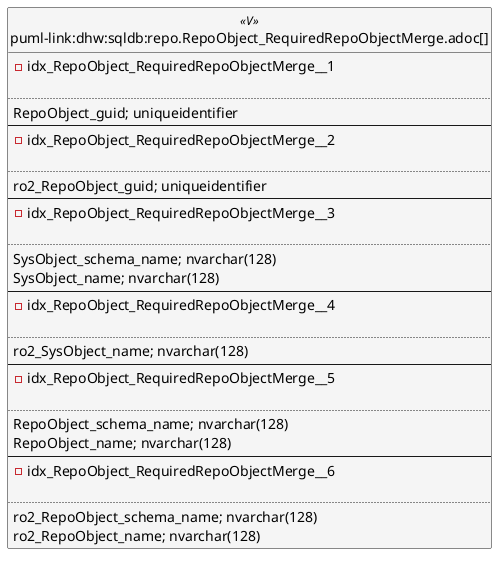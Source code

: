 @startuml
left to right direction
'top to bottom direction
hide circle
'avoide "." issues:
set namespaceSeparator none


skinparam class {
  BackgroundColor White
  BackgroundColor<<FN>> Yellow
  BackgroundColor<<FS>> Yellow
  BackgroundColor<<FT>> LightGray
  BackgroundColor<<IF>> Yellow
  BackgroundColor<<IS>> Yellow
  BackgroundColor<<P>> Aqua
  BackgroundColor<<PC>> Aqua
  BackgroundColor<<SN>> Yellow
  BackgroundColor<<SO>> SlateBlue
  BackgroundColor<<TF>> LightGray
  BackgroundColor<<TR>> Tomato
  BackgroundColor<<U>> White
  BackgroundColor<<V>> WhiteSmoke
  BackgroundColor<<X>> Aqua
  BackgroundColor<<external>> AliceBlue
}


entity "puml-link:dhw:sqldb:repo.RepoObject_RequiredRepoObjectMerge.adoc[]" as repo.RepoObject_RequiredRepoObjectMerge << V >> {
- idx_RepoObject_RequiredRepoObjectMerge__1

..
RepoObject_guid; uniqueidentifier
--
- idx_RepoObject_RequiredRepoObjectMerge__2

..
ro2_RepoObject_guid; uniqueidentifier
--
- idx_RepoObject_RequiredRepoObjectMerge__3

..
SysObject_schema_name; nvarchar(128)
SysObject_name; nvarchar(128)
--
- idx_RepoObject_RequiredRepoObjectMerge__4

..
ro2_SysObject_name; nvarchar(128)
--
- idx_RepoObject_RequiredRepoObjectMerge__5

..
RepoObject_schema_name; nvarchar(128)
RepoObject_name; nvarchar(128)
--
- idx_RepoObject_RequiredRepoObjectMerge__6

..
ro2_RepoObject_schema_name; nvarchar(128)
ro2_RepoObject_name; nvarchar(128)
}


@enduml

